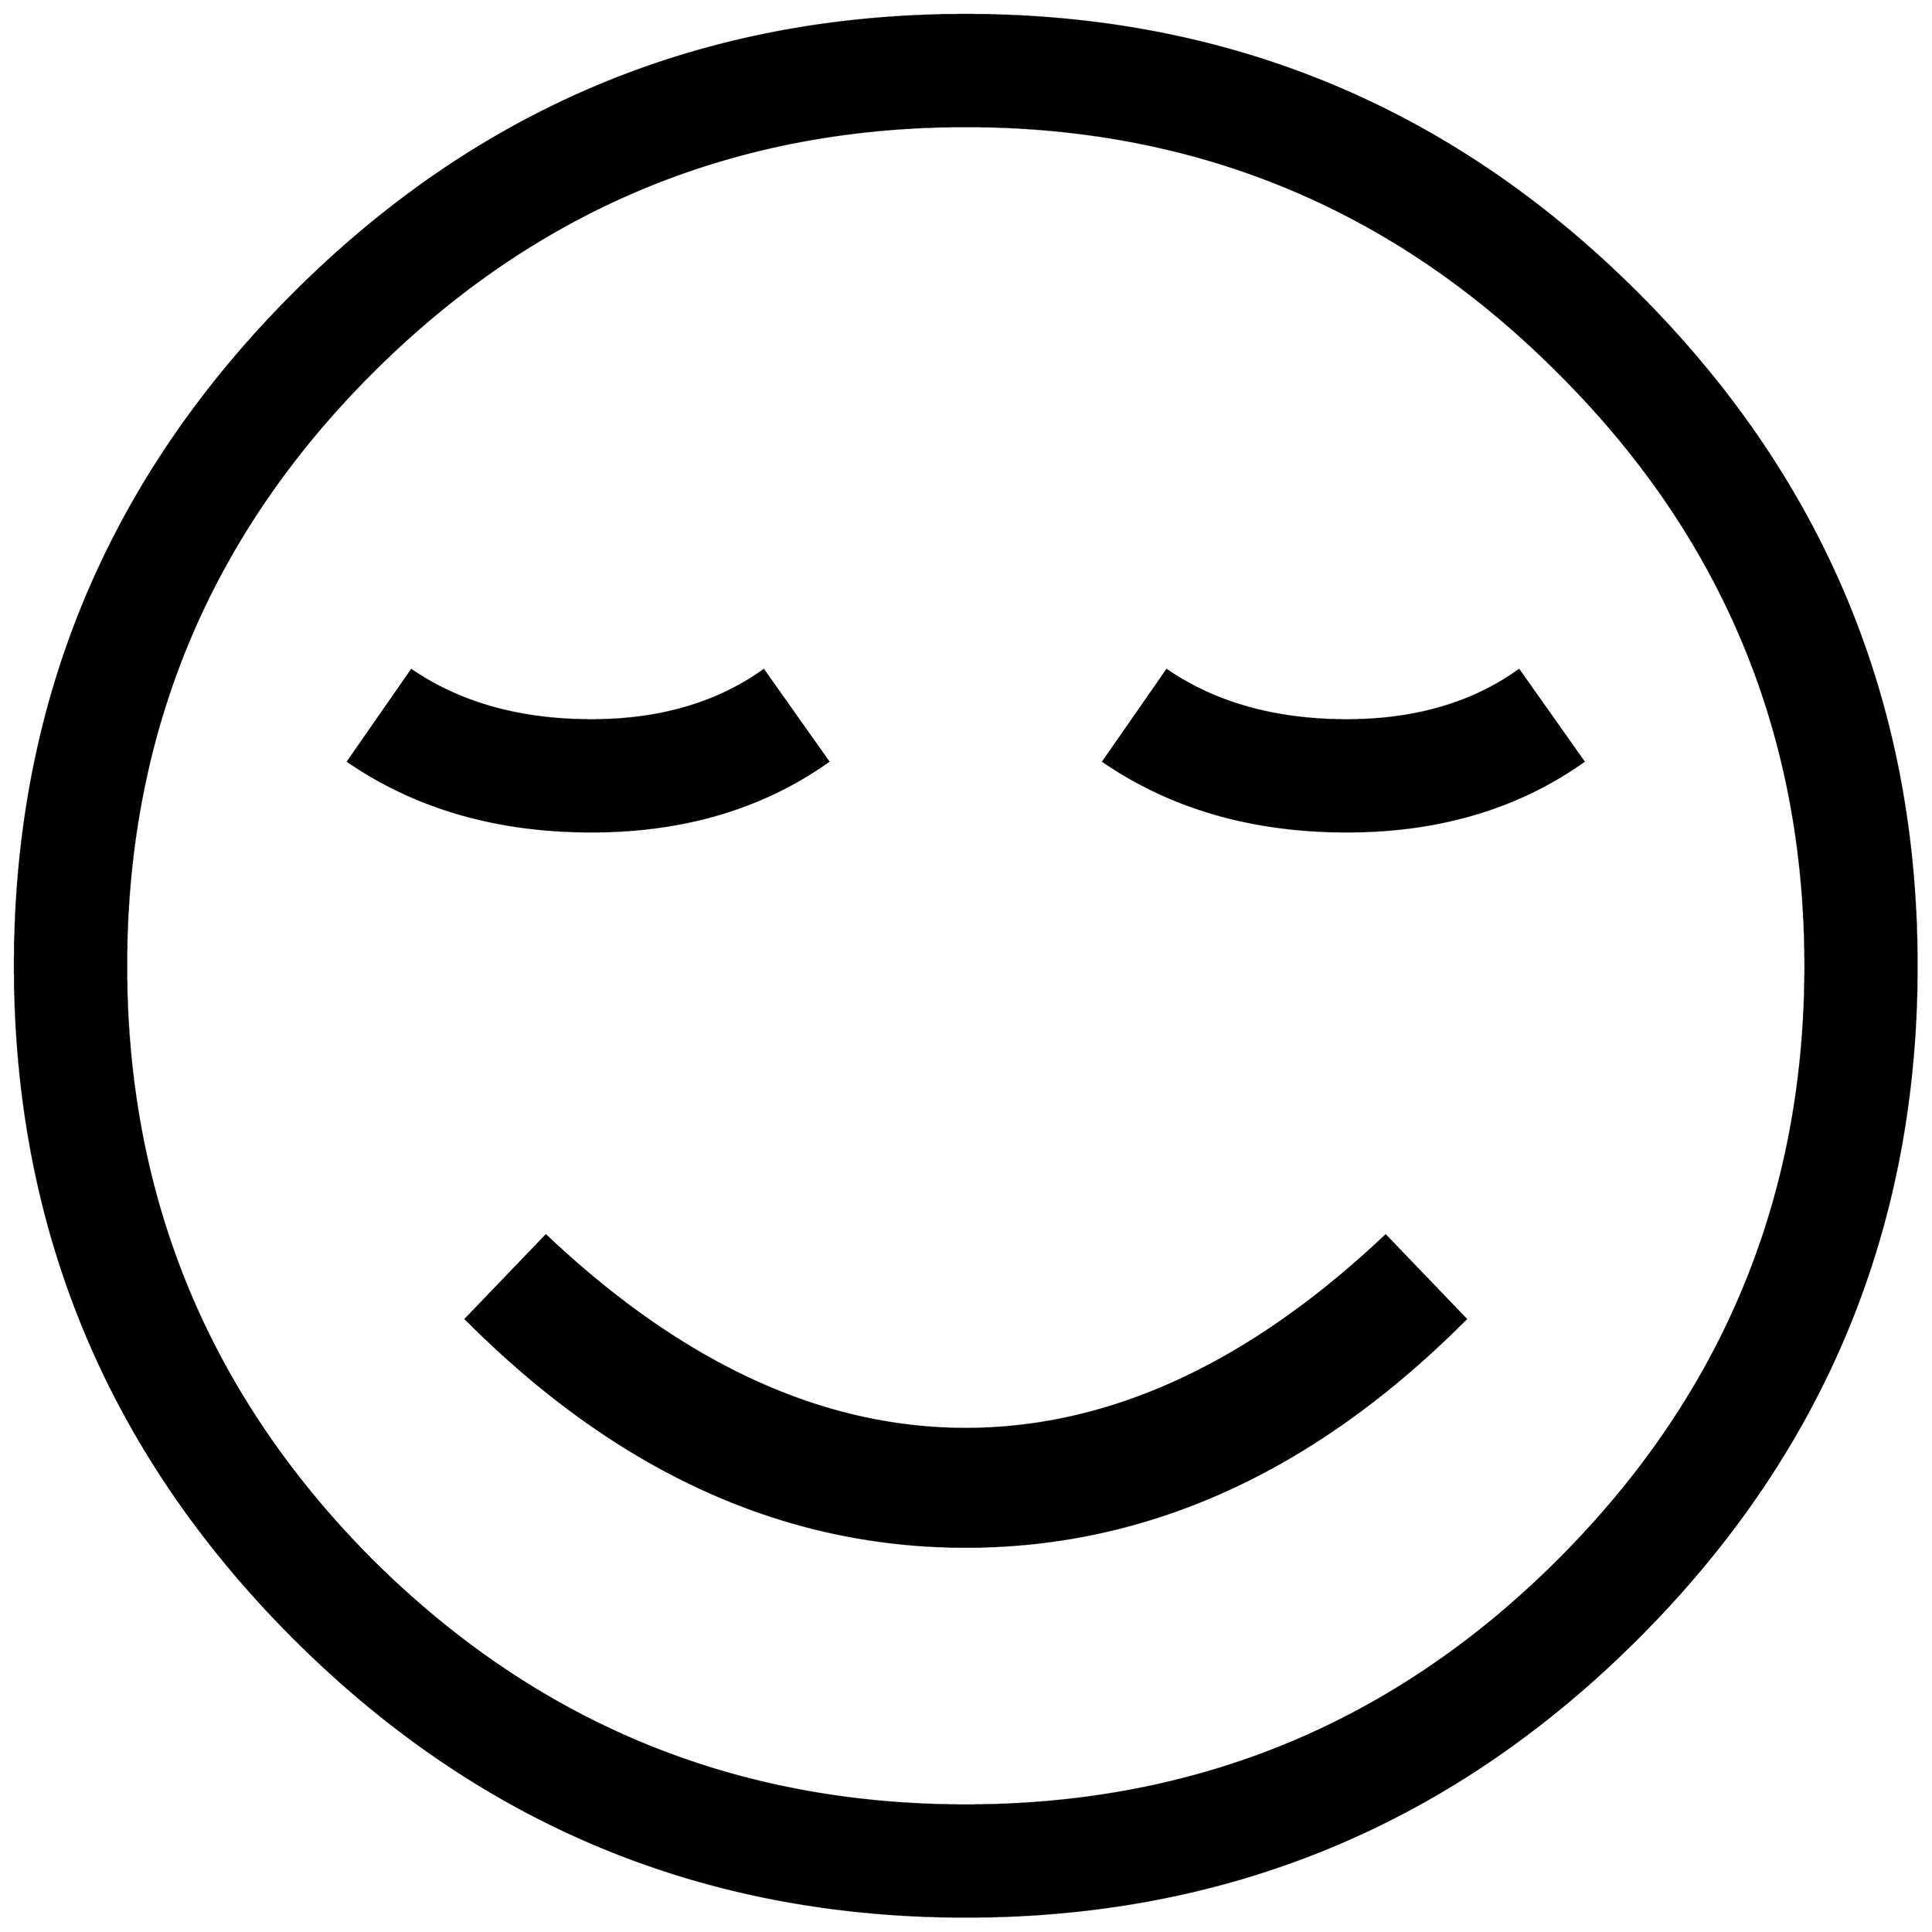 


\begin{tikzpicture}[y=0.80pt, x=0.80pt, yscale=-1.0, xscale=1.0, inner sep=0pt, outer sep=0pt]
\begin{scope}[shift={(100.0,1706.0)},nonzero rule]
  \path[draw=.,fill=.,line width=1.600pt] (1794.0,-582.0) ..
    controls (1794.0,-346.0) and (1710.333,-144.333) ..
    (1543.0,23.0) .. controls (1375.667,190.333) and (1174.0,274.0)
    .. (938.0,274.0) .. controls (702.0,274.0) and (500.333,190.333)
    .. (333.0,23.0) .. controls (165.667,-144.333) and (82.0,-346.0)
    .. (82.0,-582.0) .. controls (82.0,-818.0) and
    (165.667,-1019.667) .. (333.0,-1187.0) .. controls
    (500.333,-1354.333) and (702.0,-1438.0) .. (938.0,-1438.0) ..
    controls (1174.0,-1438.0) and (1375.667,-1354.333) ..
    (1543.0,-1187.0) .. controls (1710.333,-1019.667) and
    (1794.0,-818.0) .. (1794.0,-582.0) -- cycle(1694.0,-582.0)
    .. controls (1694.0,-790.667) and (1620.0,-968.667) ..
    (1472.0,-1116.0) .. controls (1324.667,-1264.0) and
    (1146.667,-1338.0) .. (938.0,-1338.0) .. controls
    (729.333,-1338.0) and (551.0,-1264.0) .. (403.0,-1116.0) ..
    controls (255.667,-968.667) and (182.0,-790.667) .. (182.0,-582.0)
    .. controls (182.0,-373.333) and (255.667,-195.0) ..
    (403.0,-47.0) .. controls (551.0,100.333) and (729.333,174.0) ..
    (938.0,174.0) .. controls (1146.667,174.0) and (1324.667,100.333)
    .. (1472.0,-47.0) .. controls (1620.0,-195.0) and
    (1694.0,-373.333) .. (1694.0,-582.0) -- cycle(1494.0,-766.0)
    .. controls (1434.667,-724.0) and (1363.667,-703.0) ..
    (1281.0,-703.0) .. controls (1196.333,-703.0) and
    (1123.333,-724.0) .. (1062.0,-766.0) -- (1119.0,-848.0) ..
    controls (1163.0,-818.0) and (1217.0,-803.0) ..
    (1281.0,-803.0) .. controls (1342.333,-803.0) and
    (1394.0,-818.0) .. (1436.0,-848.0) -- (1494.0,-766.0) --
    cycle(814.0,-766.0) .. controls (754.667,-724.0) and
    (683.667,-703.0) .. (601.0,-703.0) .. controls (516.333,-703.0)
    and (443.333,-724.0) .. (382.0,-766.0) -- (439.0,-848.0) ..
    controls (483.0,-818.0) and (537.0,-803.0) .. (601.0,-803.0)
    .. controls (662.333,-803.0) and (714.0,-818.0) ..
    (756.0,-848.0) -- (814.0,-766.0) -- cycle(1388.0,-264.0) ..
    controls (1252.0,-127.333) and (1102.0,-59.0) .. (938.0,-59.0)
    .. controls (774.0,-59.0) and (624.0,-127.333) ..
    (488.0,-264.0) -- (560.0,-339.0) .. controls (682.667,-223.0)
    and (808.667,-165.0) .. (938.0,-165.0) .. controls
    (1067.333,-165.0) and (1193.333,-223.0) .. (1316.0,-339.0) --
    (1388.0,-264.0) -- cycle;
\end{scope}

\end{tikzpicture}

